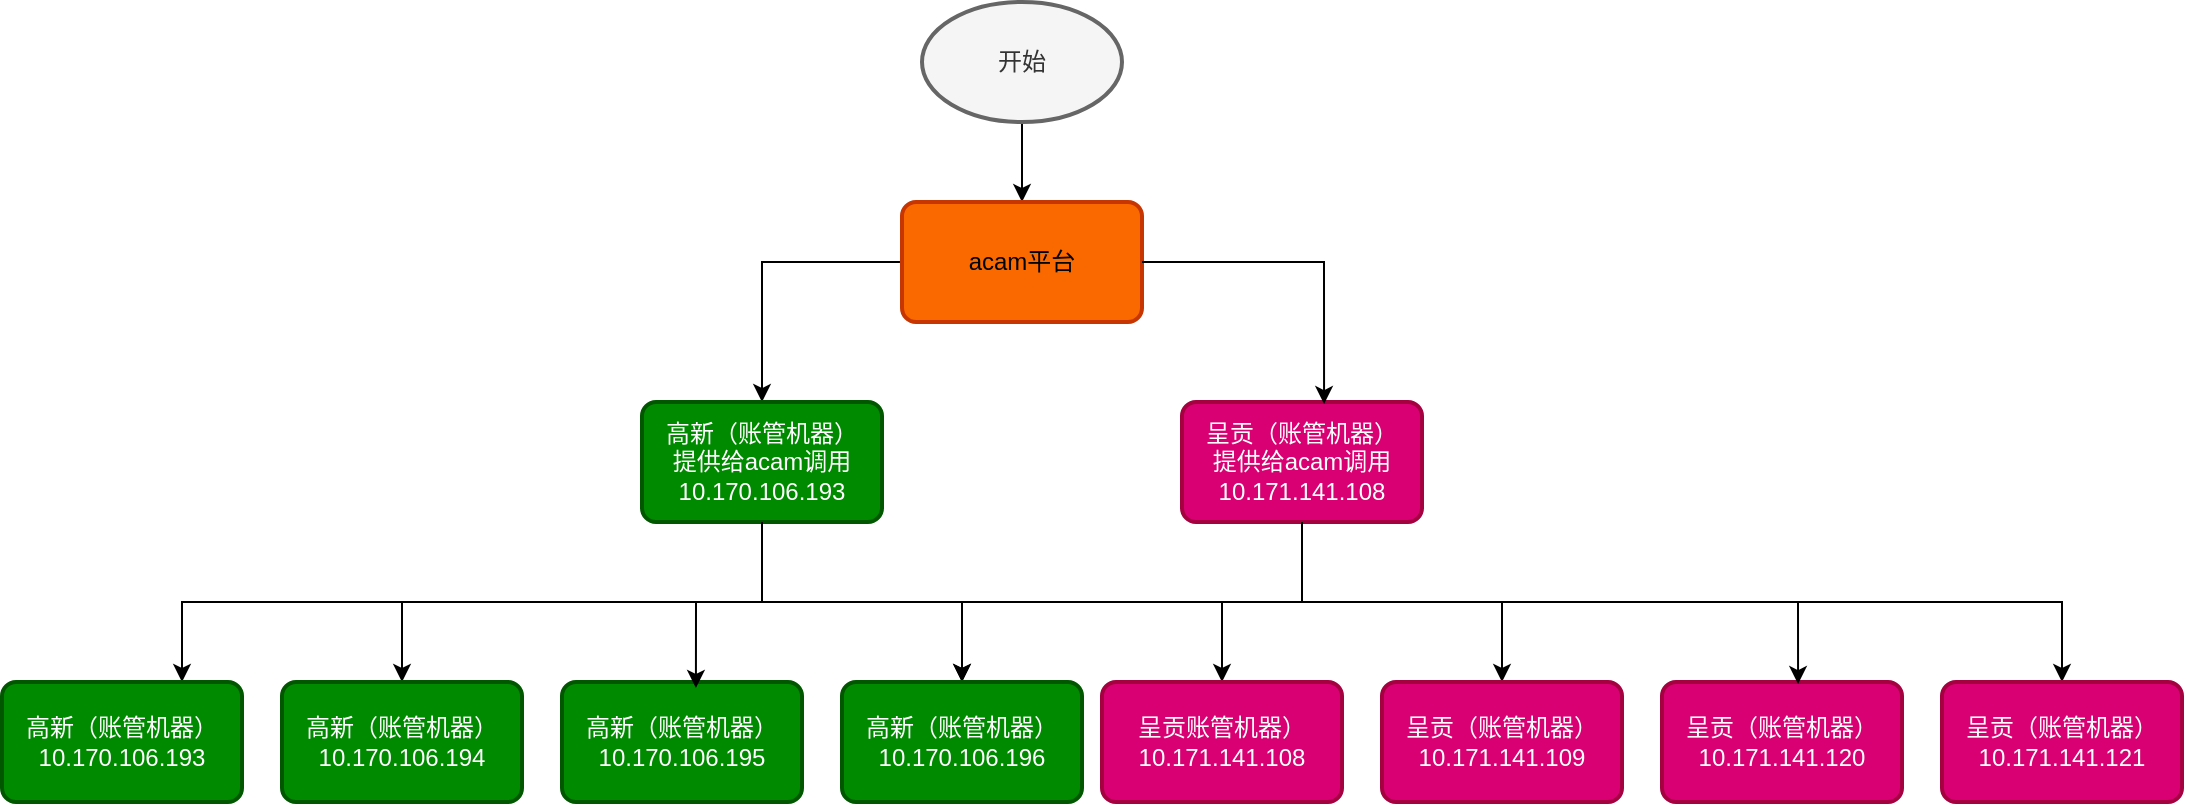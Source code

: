 <mxfile version="26.0.5">
  <diagram name="第 1 页" id="qTMx3RKLJZyqo1jGgnL2">
    <mxGraphModel dx="2065" dy="571" grid="1" gridSize="10" guides="1" tooltips="1" connect="1" arrows="1" fold="1" page="1" pageScale="1" pageWidth="827" pageHeight="1169" math="0" shadow="0">
      <root>
        <mxCell id="0" />
        <mxCell id="1" parent="0" />
        <mxCell id="ZqHeTDyFSFgQdkSSylZQ-3" value="" style="edgeStyle=orthogonalEdgeStyle;rounded=0;orthogonalLoop=1;jettySize=auto;html=1;" edge="1" parent="1" source="ZqHeTDyFSFgQdkSSylZQ-1" target="ZqHeTDyFSFgQdkSSylZQ-2">
          <mxGeometry relative="1" as="geometry" />
        </mxCell>
        <mxCell id="ZqHeTDyFSFgQdkSSylZQ-1" value="开始" style="strokeWidth=2;html=1;shape=mxgraph.flowchart.start_1;whiteSpace=wrap;fillColor=#f5f5f5;fontColor=#333333;strokeColor=#666666;" vertex="1" parent="1">
          <mxGeometry x="380" y="160" width="100" height="60" as="geometry" />
        </mxCell>
        <mxCell id="ZqHeTDyFSFgQdkSSylZQ-6" style="edgeStyle=orthogonalEdgeStyle;rounded=0;orthogonalLoop=1;jettySize=auto;html=1;" edge="1" parent="1" source="ZqHeTDyFSFgQdkSSylZQ-2" target="ZqHeTDyFSFgQdkSSylZQ-4">
          <mxGeometry relative="1" as="geometry" />
        </mxCell>
        <mxCell id="ZqHeTDyFSFgQdkSSylZQ-2" value="acam平台" style="rounded=1;whiteSpace=wrap;html=1;absoluteArcSize=1;arcSize=14;strokeWidth=2;fillColor=#fa6800;fontColor=#000000;strokeColor=#C73500;" vertex="1" parent="1">
          <mxGeometry x="370" y="260" width="120" height="60" as="geometry" />
        </mxCell>
        <mxCell id="ZqHeTDyFSFgQdkSSylZQ-16" style="edgeStyle=orthogonalEdgeStyle;rounded=0;orthogonalLoop=1;jettySize=auto;html=1;entryX=0.75;entryY=0;entryDx=0;entryDy=0;" edge="1" parent="1" source="ZqHeTDyFSFgQdkSSylZQ-4" target="ZqHeTDyFSFgQdkSSylZQ-8">
          <mxGeometry relative="1" as="geometry">
            <Array as="points">
              <mxPoint x="300" y="460" />
              <mxPoint x="10" y="460" />
            </Array>
          </mxGeometry>
        </mxCell>
        <mxCell id="ZqHeTDyFSFgQdkSSylZQ-17" style="edgeStyle=orthogonalEdgeStyle;rounded=0;orthogonalLoop=1;jettySize=auto;html=1;" edge="1" parent="1" source="ZqHeTDyFSFgQdkSSylZQ-4" target="ZqHeTDyFSFgQdkSSylZQ-9">
          <mxGeometry relative="1" as="geometry">
            <Array as="points">
              <mxPoint x="300" y="460" />
              <mxPoint x="120" y="460" />
            </Array>
          </mxGeometry>
        </mxCell>
        <mxCell id="ZqHeTDyFSFgQdkSSylZQ-19" style="edgeStyle=orthogonalEdgeStyle;rounded=0;orthogonalLoop=1;jettySize=auto;html=1;entryX=0.5;entryY=0;entryDx=0;entryDy=0;" edge="1" parent="1" source="ZqHeTDyFSFgQdkSSylZQ-4" target="ZqHeTDyFSFgQdkSSylZQ-11">
          <mxGeometry relative="1" as="geometry" />
        </mxCell>
        <mxCell id="ZqHeTDyFSFgQdkSSylZQ-4" value="高新（账管机器）&lt;br&gt;提供给acam调用&lt;br&gt;10.170.106.193" style="rounded=1;whiteSpace=wrap;html=1;absoluteArcSize=1;arcSize=14;strokeWidth=2;fillColor=#008a00;strokeColor=#005700;fontColor=#ffffff;" vertex="1" parent="1">
          <mxGeometry x="240" y="360" width="120" height="60" as="geometry" />
        </mxCell>
        <mxCell id="ZqHeTDyFSFgQdkSSylZQ-20" style="edgeStyle=orthogonalEdgeStyle;rounded=0;orthogonalLoop=1;jettySize=auto;html=1;entryX=0.5;entryY=0;entryDx=0;entryDy=0;" edge="1" parent="1" source="ZqHeTDyFSFgQdkSSylZQ-5" target="ZqHeTDyFSFgQdkSSylZQ-11">
          <mxGeometry relative="1" as="geometry">
            <Array as="points">
              <mxPoint x="570" y="460" />
              <mxPoint x="400" y="460" />
            </Array>
          </mxGeometry>
        </mxCell>
        <mxCell id="ZqHeTDyFSFgQdkSSylZQ-21" style="edgeStyle=orthogonalEdgeStyle;rounded=0;orthogonalLoop=1;jettySize=auto;html=1;entryX=0.5;entryY=0;entryDx=0;entryDy=0;" edge="1" parent="1" source="ZqHeTDyFSFgQdkSSylZQ-5" target="ZqHeTDyFSFgQdkSSylZQ-12">
          <mxGeometry relative="1" as="geometry" />
        </mxCell>
        <mxCell id="ZqHeTDyFSFgQdkSSylZQ-22" style="edgeStyle=orthogonalEdgeStyle;rounded=0;orthogonalLoop=1;jettySize=auto;html=1;" edge="1" parent="1" source="ZqHeTDyFSFgQdkSSylZQ-5" target="ZqHeTDyFSFgQdkSSylZQ-13">
          <mxGeometry relative="1" as="geometry" />
        </mxCell>
        <mxCell id="ZqHeTDyFSFgQdkSSylZQ-24" style="edgeStyle=orthogonalEdgeStyle;rounded=0;orthogonalLoop=1;jettySize=auto;html=1;entryX=0.5;entryY=0;entryDx=0;entryDy=0;" edge="1" parent="1" source="ZqHeTDyFSFgQdkSSylZQ-5" target="ZqHeTDyFSFgQdkSSylZQ-15">
          <mxGeometry relative="1" as="geometry">
            <Array as="points">
              <mxPoint x="570" y="460" />
              <mxPoint x="950" y="460" />
            </Array>
          </mxGeometry>
        </mxCell>
        <mxCell id="ZqHeTDyFSFgQdkSSylZQ-5" value="呈贡（账管机器）&lt;br&gt;提供给acam调用&lt;br&gt;10.171.141.108" style="rounded=1;whiteSpace=wrap;html=1;absoluteArcSize=1;arcSize=14;strokeWidth=2;fillColor=#d80073;strokeColor=#A50040;fontColor=#ffffff;" vertex="1" parent="1">
          <mxGeometry x="510" y="360" width="120" height="60" as="geometry" />
        </mxCell>
        <mxCell id="ZqHeTDyFSFgQdkSSylZQ-7" style="edgeStyle=orthogonalEdgeStyle;rounded=0;orthogonalLoop=1;jettySize=auto;html=1;entryX=0.592;entryY=0.017;entryDx=0;entryDy=0;entryPerimeter=0;" edge="1" parent="1" source="ZqHeTDyFSFgQdkSSylZQ-2" target="ZqHeTDyFSFgQdkSSylZQ-5">
          <mxGeometry relative="1" as="geometry" />
        </mxCell>
        <mxCell id="ZqHeTDyFSFgQdkSSylZQ-8" value="高新（账管机器）&lt;br&gt;10.170.106.193" style="rounded=1;whiteSpace=wrap;html=1;absoluteArcSize=1;arcSize=14;strokeWidth=2;fillColor=#008a00;strokeColor=#005700;fontColor=#ffffff;" vertex="1" parent="1">
          <mxGeometry x="-80" y="500" width="120" height="60" as="geometry" />
        </mxCell>
        <mxCell id="ZqHeTDyFSFgQdkSSylZQ-9" value="高新（账管机器）&lt;br&gt;10.170.106.194" style="rounded=1;whiteSpace=wrap;html=1;absoluteArcSize=1;arcSize=14;strokeWidth=2;fillColor=#008a00;strokeColor=#005700;fontColor=#ffffff;" vertex="1" parent="1">
          <mxGeometry x="60" y="500" width="120" height="60" as="geometry" />
        </mxCell>
        <mxCell id="ZqHeTDyFSFgQdkSSylZQ-10" value="高新（账管机器）&lt;br&gt;10.170.106.195" style="rounded=1;whiteSpace=wrap;html=1;absoluteArcSize=1;arcSize=14;strokeWidth=2;fillColor=#008a00;strokeColor=#005700;fontColor=#ffffff;" vertex="1" parent="1">
          <mxGeometry x="200" y="500" width="120" height="60" as="geometry" />
        </mxCell>
        <mxCell id="ZqHeTDyFSFgQdkSSylZQ-11" value="高新（账管机器）&lt;br&gt;10.170.106.196" style="rounded=1;whiteSpace=wrap;html=1;absoluteArcSize=1;arcSize=14;strokeWidth=2;fillColor=#008a00;strokeColor=#005700;fontColor=#ffffff;" vertex="1" parent="1">
          <mxGeometry x="340" y="500" width="120" height="60" as="geometry" />
        </mxCell>
        <mxCell id="ZqHeTDyFSFgQdkSSylZQ-12" value="呈贡账管机器）&lt;br&gt;10.171.141.108" style="rounded=1;whiteSpace=wrap;html=1;absoluteArcSize=1;arcSize=14;strokeWidth=2;fillColor=#d80073;fontColor=#ffffff;strokeColor=#A50040;" vertex="1" parent="1">
          <mxGeometry x="470" y="500" width="120" height="60" as="geometry" />
        </mxCell>
        <mxCell id="ZqHeTDyFSFgQdkSSylZQ-13" value="呈贡（账管机器）&lt;br&gt;10.171.141.109" style="rounded=1;whiteSpace=wrap;html=1;absoluteArcSize=1;arcSize=14;strokeWidth=2;fillColor=#d80073;fontColor=#ffffff;strokeColor=#A50040;" vertex="1" parent="1">
          <mxGeometry x="610" y="500" width="120" height="60" as="geometry" />
        </mxCell>
        <mxCell id="ZqHeTDyFSFgQdkSSylZQ-14" value="呈贡（账管机器）&lt;br&gt;10.171.141.120" style="rounded=1;whiteSpace=wrap;html=1;absoluteArcSize=1;arcSize=14;strokeWidth=2;fillColor=#d80073;fontColor=#ffffff;strokeColor=#A50040;" vertex="1" parent="1">
          <mxGeometry x="750" y="500" width="120" height="60" as="geometry" />
        </mxCell>
        <mxCell id="ZqHeTDyFSFgQdkSSylZQ-15" value="呈贡（账管机器）&lt;br&gt;10.171.141.121" style="rounded=1;whiteSpace=wrap;html=1;absoluteArcSize=1;arcSize=14;strokeWidth=2;fillColor=#d80073;fontColor=#ffffff;strokeColor=#A50040;" vertex="1" parent="1">
          <mxGeometry x="890" y="500" width="120" height="60" as="geometry" />
        </mxCell>
        <mxCell id="ZqHeTDyFSFgQdkSSylZQ-18" style="edgeStyle=orthogonalEdgeStyle;rounded=0;orthogonalLoop=1;jettySize=auto;html=1;entryX=0.558;entryY=0.05;entryDx=0;entryDy=0;entryPerimeter=0;" edge="1" parent="1" source="ZqHeTDyFSFgQdkSSylZQ-4" target="ZqHeTDyFSFgQdkSSylZQ-10">
          <mxGeometry relative="1" as="geometry" />
        </mxCell>
        <mxCell id="ZqHeTDyFSFgQdkSSylZQ-23" style="edgeStyle=orthogonalEdgeStyle;rounded=0;orthogonalLoop=1;jettySize=auto;html=1;entryX=0.567;entryY=0.017;entryDx=0;entryDy=0;entryPerimeter=0;" edge="1" parent="1" source="ZqHeTDyFSFgQdkSSylZQ-5" target="ZqHeTDyFSFgQdkSSylZQ-14">
          <mxGeometry relative="1" as="geometry">
            <Array as="points">
              <mxPoint x="570" y="460" />
              <mxPoint x="818" y="460" />
            </Array>
          </mxGeometry>
        </mxCell>
      </root>
    </mxGraphModel>
  </diagram>
</mxfile>
